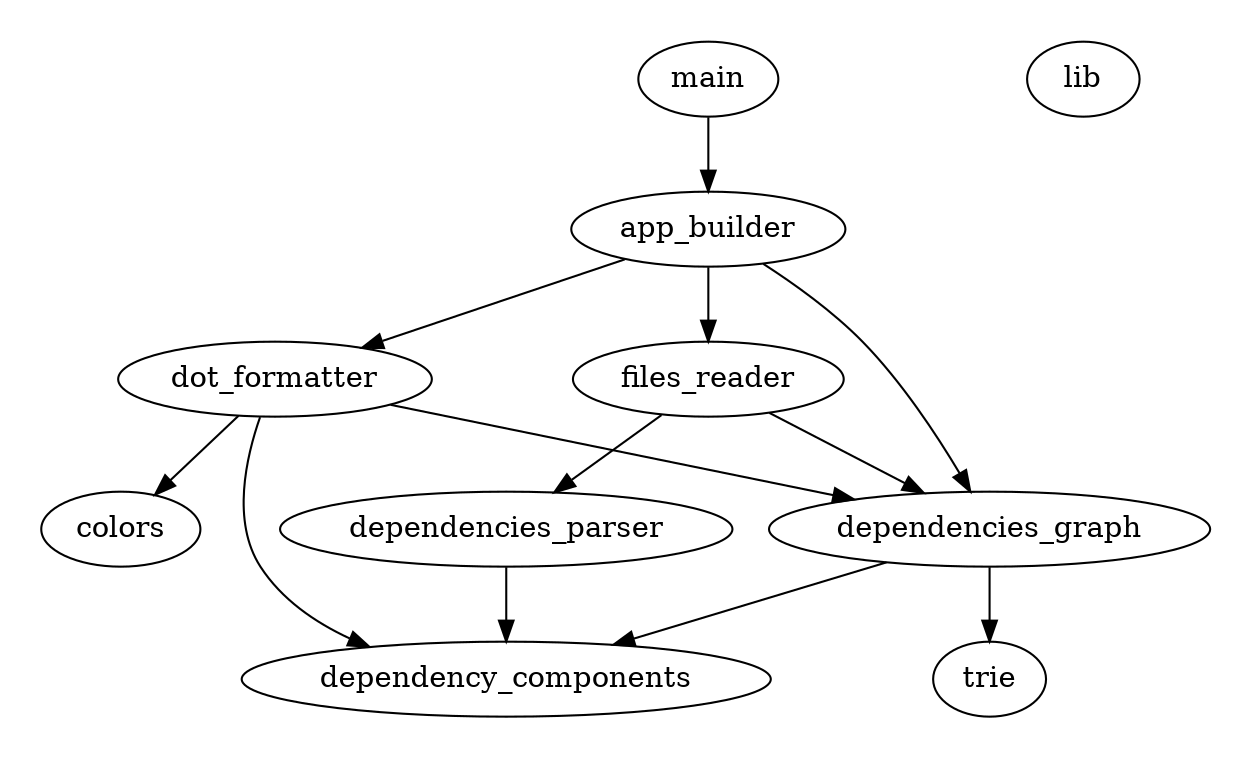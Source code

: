 digraph dependencies {
subgraph cluster_ {
label=""
color="#ffffff"
style="filled"
  "::app_builder"[label="app_builder",style="filled",fillcolor="#ffffff"]
  "::colors"[label="colors",style="filled",fillcolor="#ffffff"]
  "::dependencies_graph"[label="dependencies_graph",style="filled",fillcolor="#ffffff"]
  "::dependencies_parser"[label="dependencies_parser",style="filled",fillcolor="#ffffff"]
  "::dependency_components"[label="dependency_components",style="filled",fillcolor="#ffffff"]
  "::dot_formatter"[label="dot_formatter",style="filled",fillcolor="#ffffff"]
  "::files_reader"[label="files_reader",style="filled",fillcolor="#ffffff"]
  "::lib"[label="lib",style="filled",fillcolor="#ffffff"]
  "::main"[label="main",style="filled",fillcolor="#ffffff"]
  "::trie"[label="trie",style="filled",fillcolor="#ffffff"]
}
"::app_builder" -> "::dependencies_graph"
"::app_builder" -> "::dot_formatter"
"::app_builder" -> "::files_reader"
"::dependencies_graph" -> "::dependency_components"
"::dependencies_graph" -> "::trie"
"::dependencies_parser" -> "::dependency_components"
"::dot_formatter" -> "::colors"
"::dot_formatter" -> "::dependencies_graph"
"::dot_formatter" -> "::dependency_components"
"::files_reader" -> "::dependencies_graph"
"::files_reader" -> "::dependencies_parser"
"::main" -> "::app_builder"
}

